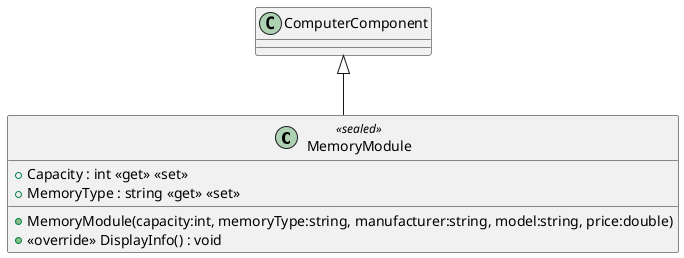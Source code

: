 @startuml
class MemoryModule <<sealed>> {
    + Capacity : int <<get>> <<set>>
    + MemoryType : string <<get>> <<set>>
    + MemoryModule(capacity:int, memoryType:string, manufacturer:string, model:string, price:double)
    + <<override>> DisplayInfo() : void
}
ComputerComponent <|-- MemoryModule
@enduml
